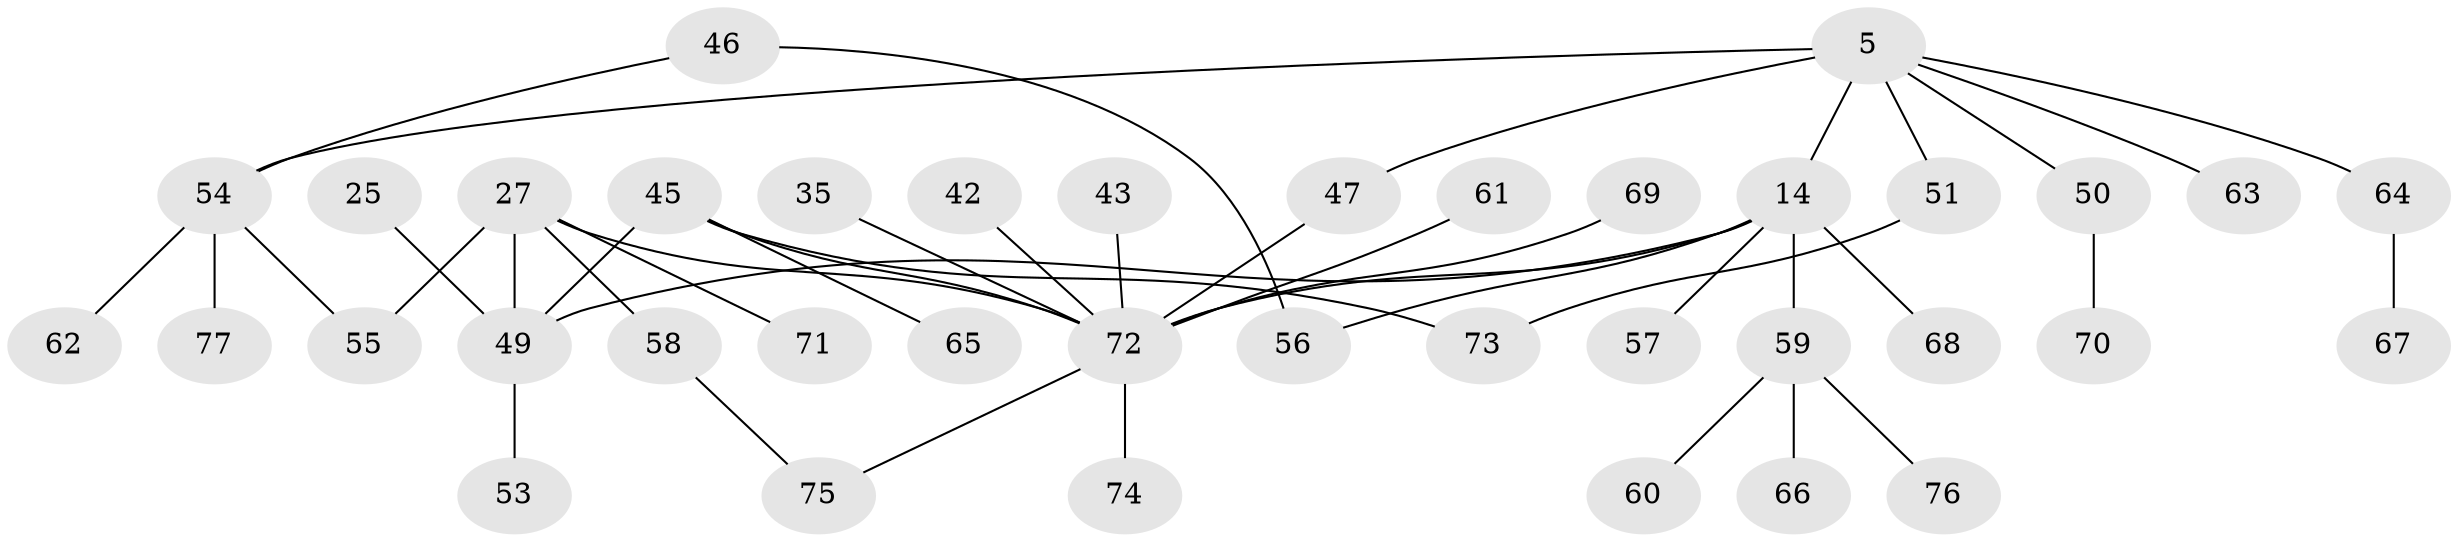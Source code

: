 // original degree distribution, {5: 0.025974025974025976, 6: 0.025974025974025976, 3: 0.22077922077922077, 8: 0.025974025974025976, 2: 0.3246753246753247, 4: 0.05194805194805195, 1: 0.3246753246753247}
// Generated by graph-tools (version 1.1) at 2025/41/03/09/25 04:41:00]
// undirected, 38 vertices, 44 edges
graph export_dot {
graph [start="1"]
  node [color=gray90,style=filled];
  5;
  14 [super="+2"];
  25;
  27 [super="+24"];
  35;
  42;
  43;
  45 [super="+19+37+31"];
  46;
  47 [super="+32"];
  49 [super="+38+29"];
  50;
  51;
  53;
  54 [super="+34+41+44"];
  55 [super="+36"];
  56;
  57 [super="+40"];
  58;
  59 [super="+52+33"];
  60;
  61;
  62;
  63;
  64 [super="+18"];
  65;
  66;
  67;
  68;
  69;
  70;
  71;
  72 [super="+17+21+7+48"];
  73 [super="+39"];
  74;
  75;
  76;
  77;
  5 -- 14 [weight=2];
  5 -- 50;
  5 -- 51;
  5 -- 63;
  5 -- 47;
  5 -- 54;
  5 -- 64;
  14 -- 56;
  14 -- 68;
  14 -- 72 [weight=3];
  14 -- 49 [weight=2];
  14 -- 59 [weight=2];
  14 -- 57;
  25 -- 49;
  27 -- 71;
  27 -- 58;
  27 -- 72;
  27 -- 49 [weight=2];
  27 -- 55;
  35 -- 72;
  42 -- 72;
  43 -- 72;
  45 -- 65;
  45 -- 49;
  45 -- 72;
  45 -- 73;
  46 -- 56;
  46 -- 54;
  47 -- 72;
  49 -- 53;
  50 -- 70;
  51 -- 73;
  54 -- 62 [weight=2];
  54 -- 77;
  54 -- 55;
  58 -- 75;
  59 -- 60;
  59 -- 66;
  59 -- 76;
  61 -- 72;
  64 -- 67;
  69 -- 72;
  72 -- 74;
  72 -- 75;
}
